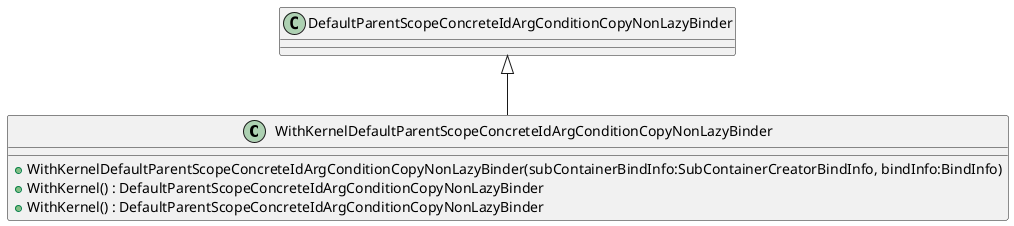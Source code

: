 @startuml
class WithKernelDefaultParentScopeConcreteIdArgConditionCopyNonLazyBinder {
    + WithKernelDefaultParentScopeConcreteIdArgConditionCopyNonLazyBinder(subContainerBindInfo:SubContainerCreatorBindInfo, bindInfo:BindInfo)
    + WithKernel() : DefaultParentScopeConcreteIdArgConditionCopyNonLazyBinder
    + WithKernel() : DefaultParentScopeConcreteIdArgConditionCopyNonLazyBinder
}
DefaultParentScopeConcreteIdArgConditionCopyNonLazyBinder <|-- WithKernelDefaultParentScopeConcreteIdArgConditionCopyNonLazyBinder
@enduml
